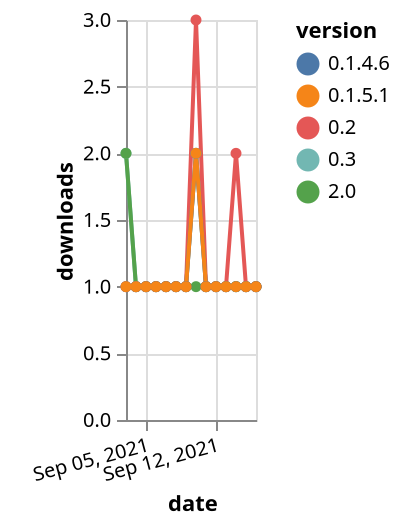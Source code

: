 {"$schema": "https://vega.github.io/schema/vega-lite/v5.json", "description": "A simple bar chart with embedded data.", "data": {"values": [{"date": "2021-09-03", "total": 150, "delta": 2, "version": "0.3"}, {"date": "2021-09-04", "total": 151, "delta": 1, "version": "0.3"}, {"date": "2021-09-05", "total": 152, "delta": 1, "version": "0.3"}, {"date": "2021-09-06", "total": 153, "delta": 1, "version": "0.3"}, {"date": "2021-09-07", "total": 154, "delta": 1, "version": "0.3"}, {"date": "2021-09-08", "total": 155, "delta": 1, "version": "0.3"}, {"date": "2021-09-09", "total": 156, "delta": 1, "version": "0.3"}, {"date": "2021-09-10", "total": 158, "delta": 2, "version": "0.3"}, {"date": "2021-09-11", "total": 159, "delta": 1, "version": "0.3"}, {"date": "2021-09-12", "total": 160, "delta": 1, "version": "0.3"}, {"date": "2021-09-13", "total": 161, "delta": 1, "version": "0.3"}, {"date": "2021-09-14", "total": 162, "delta": 1, "version": "0.3"}, {"date": "2021-09-15", "total": 163, "delta": 1, "version": "0.3"}, {"date": "2021-09-16", "total": 164, "delta": 1, "version": "0.3"}, {"date": "2021-09-03", "total": 108, "delta": 2, "version": "2.0"}, {"date": "2021-09-04", "total": 109, "delta": 1, "version": "2.0"}, {"date": "2021-09-05", "total": 110, "delta": 1, "version": "2.0"}, {"date": "2021-09-06", "total": 111, "delta": 1, "version": "2.0"}, {"date": "2021-09-07", "total": 112, "delta": 1, "version": "2.0"}, {"date": "2021-09-08", "total": 113, "delta": 1, "version": "2.0"}, {"date": "2021-09-09", "total": 114, "delta": 1, "version": "2.0"}, {"date": "2021-09-10", "total": 115, "delta": 1, "version": "2.0"}, {"date": "2021-09-11", "total": 116, "delta": 1, "version": "2.0"}, {"date": "2021-09-12", "total": 117, "delta": 1, "version": "2.0"}, {"date": "2021-09-13", "total": 118, "delta": 1, "version": "2.0"}, {"date": "2021-09-14", "total": 119, "delta": 1, "version": "2.0"}, {"date": "2021-09-15", "total": 120, "delta": 1, "version": "2.0"}, {"date": "2021-09-16", "total": 121, "delta": 1, "version": "2.0"}, {"date": "2021-09-03", "total": 257, "delta": 1, "version": "0.2"}, {"date": "2021-09-04", "total": 258, "delta": 1, "version": "0.2"}, {"date": "2021-09-05", "total": 259, "delta": 1, "version": "0.2"}, {"date": "2021-09-06", "total": 260, "delta": 1, "version": "0.2"}, {"date": "2021-09-07", "total": 261, "delta": 1, "version": "0.2"}, {"date": "2021-09-08", "total": 262, "delta": 1, "version": "0.2"}, {"date": "2021-09-09", "total": 263, "delta": 1, "version": "0.2"}, {"date": "2021-09-10", "total": 266, "delta": 3, "version": "0.2"}, {"date": "2021-09-11", "total": 267, "delta": 1, "version": "0.2"}, {"date": "2021-09-12", "total": 268, "delta": 1, "version": "0.2"}, {"date": "2021-09-13", "total": 269, "delta": 1, "version": "0.2"}, {"date": "2021-09-14", "total": 271, "delta": 2, "version": "0.2"}, {"date": "2021-09-15", "total": 272, "delta": 1, "version": "0.2"}, {"date": "2021-09-16", "total": 273, "delta": 1, "version": "0.2"}, {"date": "2021-09-03", "total": 159, "delta": 1, "version": "0.1.4.6"}, {"date": "2021-09-04", "total": 160, "delta": 1, "version": "0.1.4.6"}, {"date": "2021-09-05", "total": 161, "delta": 1, "version": "0.1.4.6"}, {"date": "2021-09-06", "total": 162, "delta": 1, "version": "0.1.4.6"}, {"date": "2021-09-07", "total": 163, "delta": 1, "version": "0.1.4.6"}, {"date": "2021-09-08", "total": 164, "delta": 1, "version": "0.1.4.6"}, {"date": "2021-09-09", "total": 165, "delta": 1, "version": "0.1.4.6"}, {"date": "2021-09-10", "total": 167, "delta": 2, "version": "0.1.4.6"}, {"date": "2021-09-11", "total": 168, "delta": 1, "version": "0.1.4.6"}, {"date": "2021-09-12", "total": 169, "delta": 1, "version": "0.1.4.6"}, {"date": "2021-09-13", "total": 170, "delta": 1, "version": "0.1.4.6"}, {"date": "2021-09-14", "total": 171, "delta": 1, "version": "0.1.4.6"}, {"date": "2021-09-15", "total": 172, "delta": 1, "version": "0.1.4.6"}, {"date": "2021-09-16", "total": 173, "delta": 1, "version": "0.1.4.6"}, {"date": "2021-09-03", "total": 145, "delta": 1, "version": "0.1.5.1"}, {"date": "2021-09-04", "total": 146, "delta": 1, "version": "0.1.5.1"}, {"date": "2021-09-05", "total": 147, "delta": 1, "version": "0.1.5.1"}, {"date": "2021-09-06", "total": 148, "delta": 1, "version": "0.1.5.1"}, {"date": "2021-09-07", "total": 149, "delta": 1, "version": "0.1.5.1"}, {"date": "2021-09-08", "total": 150, "delta": 1, "version": "0.1.5.1"}, {"date": "2021-09-09", "total": 151, "delta": 1, "version": "0.1.5.1"}, {"date": "2021-09-10", "total": 153, "delta": 2, "version": "0.1.5.1"}, {"date": "2021-09-11", "total": 154, "delta": 1, "version": "0.1.5.1"}, {"date": "2021-09-12", "total": 155, "delta": 1, "version": "0.1.5.1"}, {"date": "2021-09-13", "total": 156, "delta": 1, "version": "0.1.5.1"}, {"date": "2021-09-14", "total": 157, "delta": 1, "version": "0.1.5.1"}, {"date": "2021-09-15", "total": 158, "delta": 1, "version": "0.1.5.1"}, {"date": "2021-09-16", "total": 159, "delta": 1, "version": "0.1.5.1"}]}, "width": "container", "mark": {"type": "line", "point": {"filled": true}}, "encoding": {"x": {"field": "date", "type": "temporal", "timeUnit": "yearmonthdate", "title": "date", "axis": {"labelAngle": -15}}, "y": {"field": "delta", "type": "quantitative", "title": "downloads"}, "color": {"field": "version", "type": "nominal"}, "tooltip": {"field": "delta"}}}